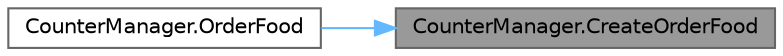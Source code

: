 digraph "CounterManager.CreateOrderFood"
{
 // LATEX_PDF_SIZE
  bgcolor="transparent";
  edge [fontname=Helvetica,fontsize=10,labelfontname=Helvetica,labelfontsize=10];
  node [fontname=Helvetica,fontsize=10,shape=box,height=0.2,width=0.4];
  rankdir="RL";
  Node1 [id="Node000001",label="CounterManager.CreateOrderFood",height=0.2,width=0.4,color="gray40", fillcolor="grey60", style="filled", fontcolor="black",tooltip=" "];
  Node1 -> Node2 [id="edge1_Node000001_Node000002",dir="back",color="steelblue1",style="solid",tooltip=" "];
  Node2 [id="Node000002",label="CounterManager.OrderFood",height=0.2,width=0.4,color="grey40", fillcolor="white", style="filled",URL="$class_counter_manager.html#aa9e7cde1b6c43f2ee7139b394dc7133b",tooltip="料理を注文する"];
}
